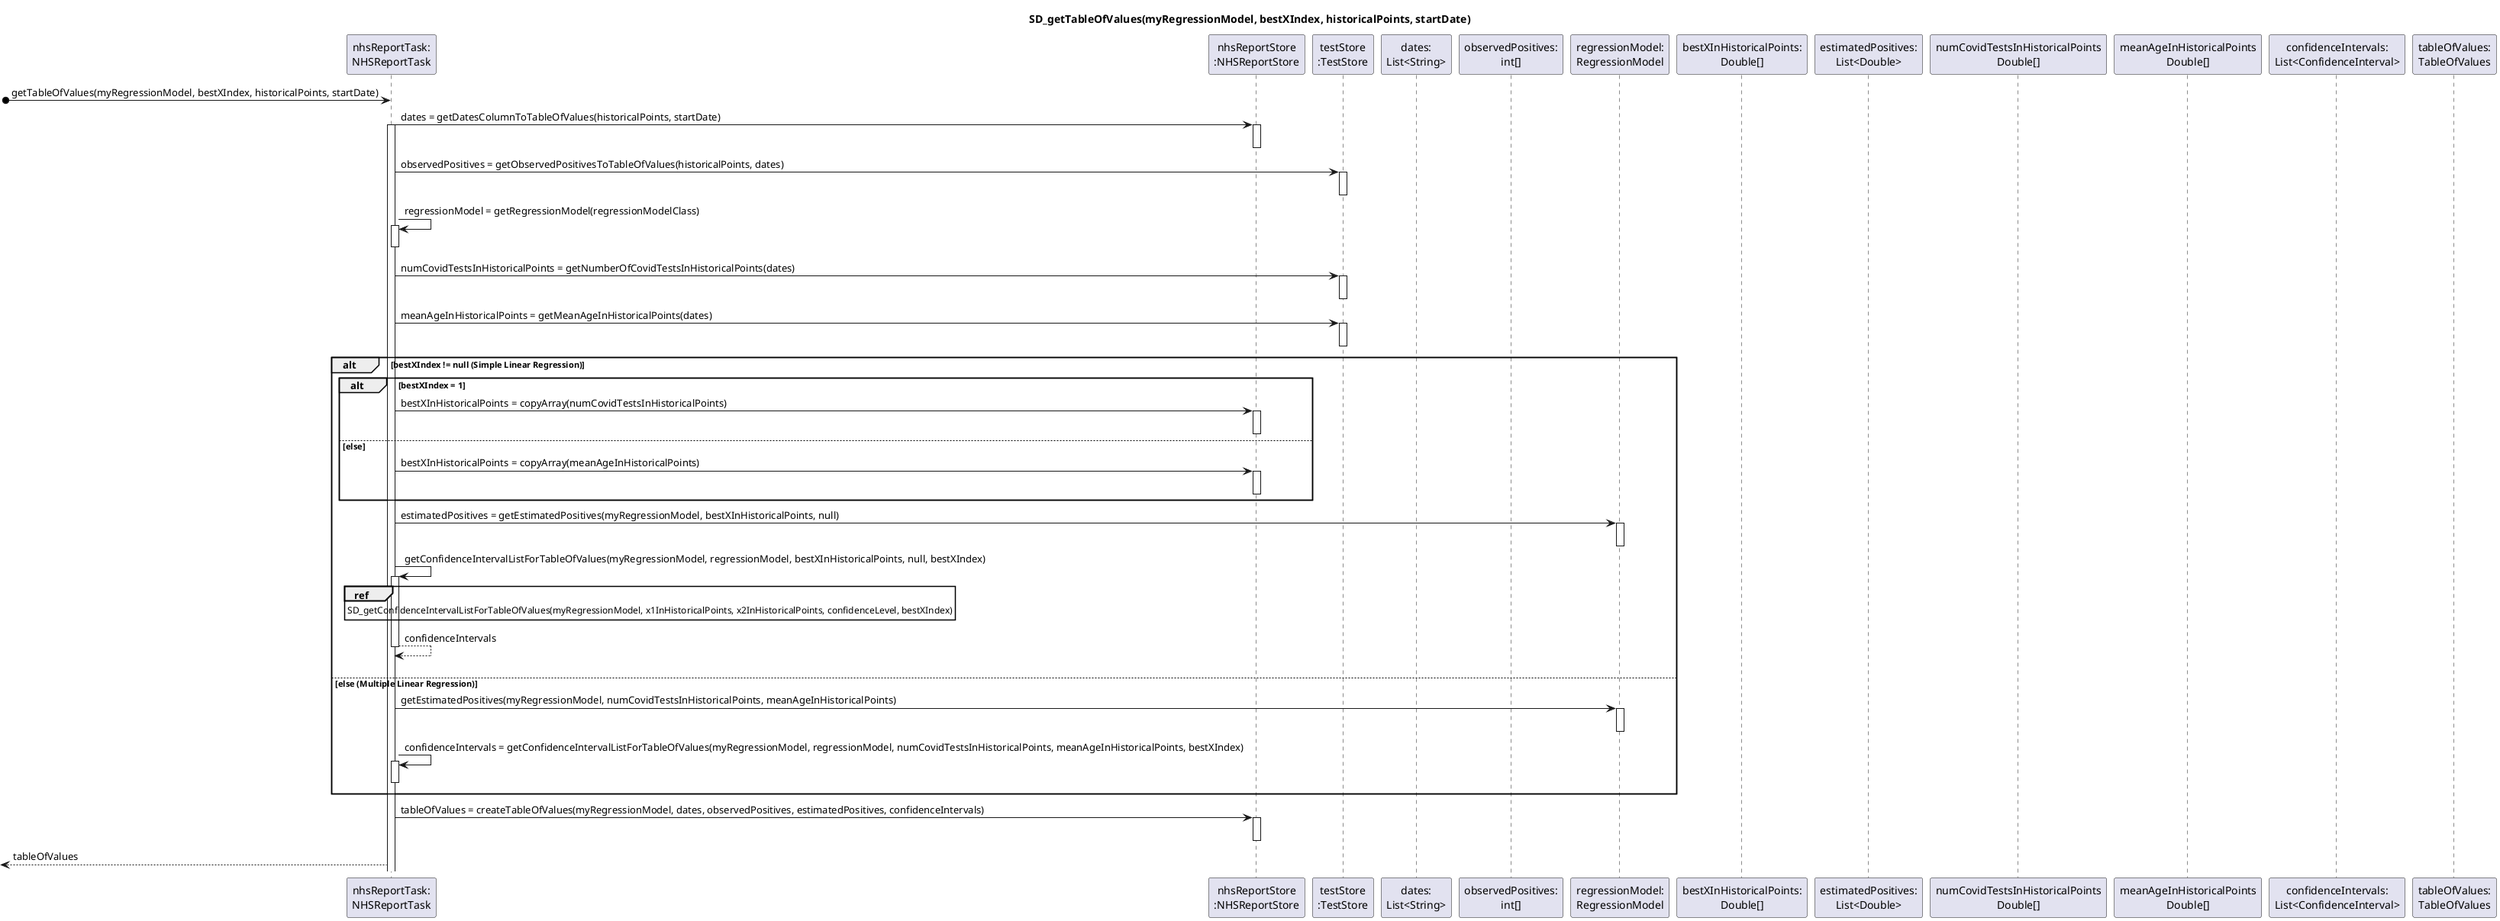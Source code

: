 @startuml

title SD_getTableOfValues(myRegressionModel, bestXIndex, historicalPoints, startDate)

participant "nhsReportTask:\nNHSReportTask" as TASK
participant "nhsReportStore\n:NHSReportStore" as NHS_REPORT_STORE
participant "testStore\n:TestStore" as TEST_STORE
participant "dates:\nList<String>" as DATES
participant "observedPositives:\nint[]" as OBSERVED_POSITIVES
participant "regressionModel:\nRegressionModel" as REGRESSION_MODEL
participant "bestXInHistoricalPoints:\nDouble[]" as BEST_X_HISTORICAL_POINTS
participant "estimatedPositives:\nList<Double>" as ESTIMATED_POSITIVES
participant "numCovidTestsInHistoricalPoints\nDouble[]" as COVID_TESTS_HISTORICAL_POINTS
participant "meanAgeInHistoricalPoints\nDouble[]" as MEAN_AGE_HISTORICAL_POINTS
participant "confidenceIntervals:\nList<ConfidenceInterval>" as CONFIDENCE_INTERVALS
participant "tableOfValues:\nTableOfValues" as TABLE_OF_VALUES

[o-> TASK : getTableOfValues(myRegressionModel, bestXIndex, historicalPoints, startDate)

TASK -> NHS_REPORT_STORE : dates = getDatesColumnToTableOfValues(historicalPoints, startDate)
activate TASK
activate NHS_REPORT_STORE
deactivate NHS_REPORT_STORE

TASK -> TEST_STORE : observedPositives = getObservedPositivesToTableOfValues(historicalPoints, dates)
activate TEST_STORE
deactivate TEST_STORE

TASK -> TASK : regressionModel = getRegressionModel(regressionModelClass)
activate TASK
deactivate TASK

TASK -> TEST_STORE : numCovidTestsInHistoricalPoints = getNumberOfCovidTestsInHistoricalPoints(dates)
activate TEST_STORE
deactivate TEST_STORE

TASK -> TEST_STORE : meanAgeInHistoricalPoints = getMeanAgeInHistoricalPoints(dates)
activate TEST_STORE
deactivate TEST_STORE

alt bestXIndex != null (Simple Linear Regression)
alt bestXIndex = 1
TASK -> NHS_REPORT_STORE : bestXInHistoricalPoints = copyArray(numCovidTestsInHistoricalPoints)
activate NHS_REPORT_STORE
deactivate NHS_REPORT_STORE
else else
TASK -> NHS_REPORT_STORE : bestXInHistoricalPoints = copyArray(meanAgeInHistoricalPoints)
activate NHS_REPORT_STORE
deactivate NHS_REPORT_STORE
end
TASK -> REGRESSION_MODEL : estimatedPositives = getEstimatedPositives(myRegressionModel, bestXInHistoricalPoints, null)
activate REGRESSION_MODEL
deactivate REGRESSION_MODEL
TASK -> TASK : getConfidenceIntervalListForTableOfValues(myRegressionModel, regressionModel, bestXInHistoricalPoints, null, bestXIndex)
activate TASK
ref over TASK
SD_getConfidenceIntervalListForTableOfValues(myRegressionModel, x1InHistoricalPoints, x2InHistoricalPoints, confidenceLevel, bestXIndex)
end
TASK --> TASK : confidenceIntervals
deactivate TASK
|||
else else (Multiple Linear Regression)
TASK -> REGRESSION_MODEL : getEstimatedPositives(myRegressionModel, numCovidTestsInHistoricalPoints, meanAgeInHistoricalPoints)
activate REGRESSION_MODEL
deactivate REGRESSION_MODEL
TASK -> TASK : confidenceIntervals = getConfidenceIntervalListForTableOfValues(myRegressionModel, regressionModel, numCovidTestsInHistoricalPoints, meanAgeInHistoricalPoints, bestXIndex)
activate TASK
deactivate TASK
end

TASK -> NHS_REPORT_STORE : tableOfValues = createTableOfValues(myRegressionModel, dates, observedPositives, estimatedPositives, confidenceIntervals)
activate NHS_REPORT_STORE
deactivate NHS_REPORT_STORE

[<-- TASK : tableOfValues




@enduml
